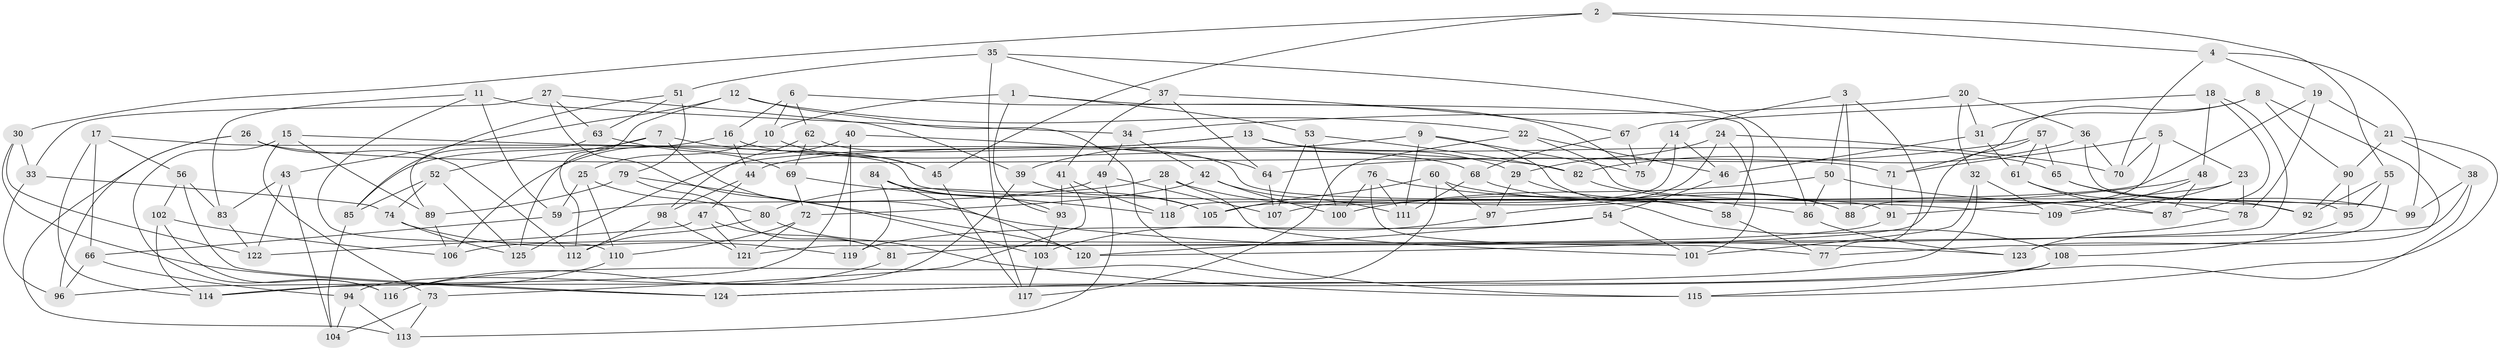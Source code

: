 // Generated by graph-tools (version 1.1) at 2025/03/03/09/25 03:03:01]
// undirected, 125 vertices, 250 edges
graph export_dot {
graph [start="1"]
  node [color=gray90,style=filled];
  1;
  2;
  3;
  4;
  5;
  6;
  7;
  8;
  9;
  10;
  11;
  12;
  13;
  14;
  15;
  16;
  17;
  18;
  19;
  20;
  21;
  22;
  23;
  24;
  25;
  26;
  27;
  28;
  29;
  30;
  31;
  32;
  33;
  34;
  35;
  36;
  37;
  38;
  39;
  40;
  41;
  42;
  43;
  44;
  45;
  46;
  47;
  48;
  49;
  50;
  51;
  52;
  53;
  54;
  55;
  56;
  57;
  58;
  59;
  60;
  61;
  62;
  63;
  64;
  65;
  66;
  67;
  68;
  69;
  70;
  71;
  72;
  73;
  74;
  75;
  76;
  77;
  78;
  79;
  80;
  81;
  82;
  83;
  84;
  85;
  86;
  87;
  88;
  89;
  90;
  91;
  92;
  93;
  94;
  95;
  96;
  97;
  98;
  99;
  100;
  101;
  102;
  103;
  104;
  105;
  106;
  107;
  108;
  109;
  110;
  111;
  112;
  113;
  114;
  115;
  116;
  117;
  118;
  119;
  120;
  121;
  122;
  123;
  124;
  125;
  1 -- 58;
  1 -- 10;
  1 -- 53;
  1 -- 93;
  2 -- 55;
  2 -- 30;
  2 -- 4;
  2 -- 45;
  3 -- 50;
  3 -- 14;
  3 -- 88;
  3 -- 77;
  4 -- 19;
  4 -- 99;
  4 -- 70;
  5 -- 71;
  5 -- 23;
  5 -- 88;
  5 -- 70;
  6 -- 75;
  6 -- 62;
  6 -- 16;
  6 -- 10;
  7 -- 52;
  7 -- 45;
  7 -- 125;
  7 -- 123;
  8 -- 90;
  8 -- 31;
  8 -- 71;
  8 -- 123;
  9 -- 111;
  9 -- 58;
  9 -- 39;
  9 -- 75;
  10 -- 45;
  10 -- 25;
  11 -- 34;
  11 -- 110;
  11 -- 83;
  11 -- 59;
  12 -- 112;
  12 -- 43;
  12 -- 22;
  12 -- 115;
  13 -- 65;
  13 -- 44;
  13 -- 125;
  13 -- 29;
  14 -- 118;
  14 -- 75;
  14 -- 46;
  15 -- 89;
  15 -- 82;
  15 -- 73;
  15 -- 116;
  16 -- 44;
  16 -- 68;
  16 -- 85;
  17 -- 95;
  17 -- 114;
  17 -- 56;
  17 -- 66;
  18 -- 67;
  18 -- 48;
  18 -- 121;
  18 -- 87;
  19 -- 21;
  19 -- 78;
  19 -- 105;
  20 -- 31;
  20 -- 32;
  20 -- 34;
  20 -- 36;
  21 -- 38;
  21 -- 115;
  21 -- 90;
  22 -- 92;
  22 -- 46;
  22 -- 117;
  23 -- 109;
  23 -- 91;
  23 -- 78;
  24 -- 107;
  24 -- 101;
  24 -- 70;
  24 -- 29;
  25 -- 59;
  25 -- 110;
  25 -- 80;
  26 -- 71;
  26 -- 96;
  26 -- 112;
  26 -- 113;
  27 -- 63;
  27 -- 103;
  27 -- 33;
  27 -- 39;
  28 -- 108;
  28 -- 101;
  28 -- 80;
  28 -- 118;
  29 -- 97;
  29 -- 58;
  30 -- 33;
  30 -- 124;
  30 -- 122;
  31 -- 46;
  31 -- 61;
  32 -- 101;
  32 -- 114;
  32 -- 109;
  33 -- 74;
  33 -- 96;
  34 -- 49;
  34 -- 42;
  35 -- 37;
  35 -- 86;
  35 -- 51;
  35 -- 117;
  36 -- 70;
  36 -- 99;
  36 -- 82;
  37 -- 41;
  37 -- 64;
  37 -- 67;
  38 -- 99;
  38 -- 124;
  38 -- 81;
  39 -- 94;
  39 -- 105;
  40 -- 119;
  40 -- 64;
  40 -- 96;
  40 -- 106;
  41 -- 118;
  41 -- 93;
  41 -- 73;
  42 -- 72;
  42 -- 111;
  42 -- 100;
  43 -- 104;
  43 -- 83;
  43 -- 122;
  44 -- 98;
  44 -- 47;
  45 -- 117;
  46 -- 54;
  47 -- 81;
  47 -- 121;
  47 -- 122;
  48 -- 97;
  48 -- 109;
  48 -- 87;
  49 -- 113;
  49 -- 107;
  49 -- 59;
  50 -- 87;
  50 -- 86;
  50 -- 100;
  51 -- 85;
  51 -- 63;
  51 -- 79;
  52 -- 74;
  52 -- 125;
  52 -- 85;
  53 -- 100;
  53 -- 82;
  53 -- 107;
  54 -- 101;
  54 -- 120;
  54 -- 119;
  55 -- 95;
  55 -- 77;
  55 -- 92;
  56 -- 83;
  56 -- 102;
  56 -- 124;
  57 -- 120;
  57 -- 64;
  57 -- 65;
  57 -- 61;
  58 -- 77;
  59 -- 66;
  60 -- 109;
  60 -- 97;
  60 -- 105;
  60 -- 116;
  61 -- 78;
  61 -- 87;
  62 -- 91;
  62 -- 69;
  62 -- 98;
  63 -- 69;
  63 -- 89;
  64 -- 107;
  65 -- 92;
  65 -- 99;
  66 -- 96;
  66 -- 94;
  67 -- 75;
  67 -- 68;
  68 -- 88;
  68 -- 111;
  69 -- 118;
  69 -- 72;
  71 -- 91;
  72 -- 121;
  72 -- 110;
  73 -- 104;
  73 -- 113;
  74 -- 125;
  74 -- 119;
  76 -- 86;
  76 -- 100;
  76 -- 77;
  76 -- 111;
  78 -- 123;
  79 -- 89;
  79 -- 81;
  79 -- 120;
  80 -- 112;
  80 -- 115;
  81 -- 116;
  82 -- 88;
  83 -- 122;
  84 -- 105;
  84 -- 120;
  84 -- 119;
  84 -- 93;
  85 -- 104;
  86 -- 123;
  89 -- 106;
  90 -- 95;
  90 -- 92;
  91 -- 106;
  93 -- 103;
  94 -- 113;
  94 -- 104;
  95 -- 108;
  97 -- 103;
  98 -- 121;
  98 -- 112;
  102 -- 116;
  102 -- 106;
  102 -- 114;
  103 -- 117;
  108 -- 124;
  108 -- 115;
  110 -- 114;
}
